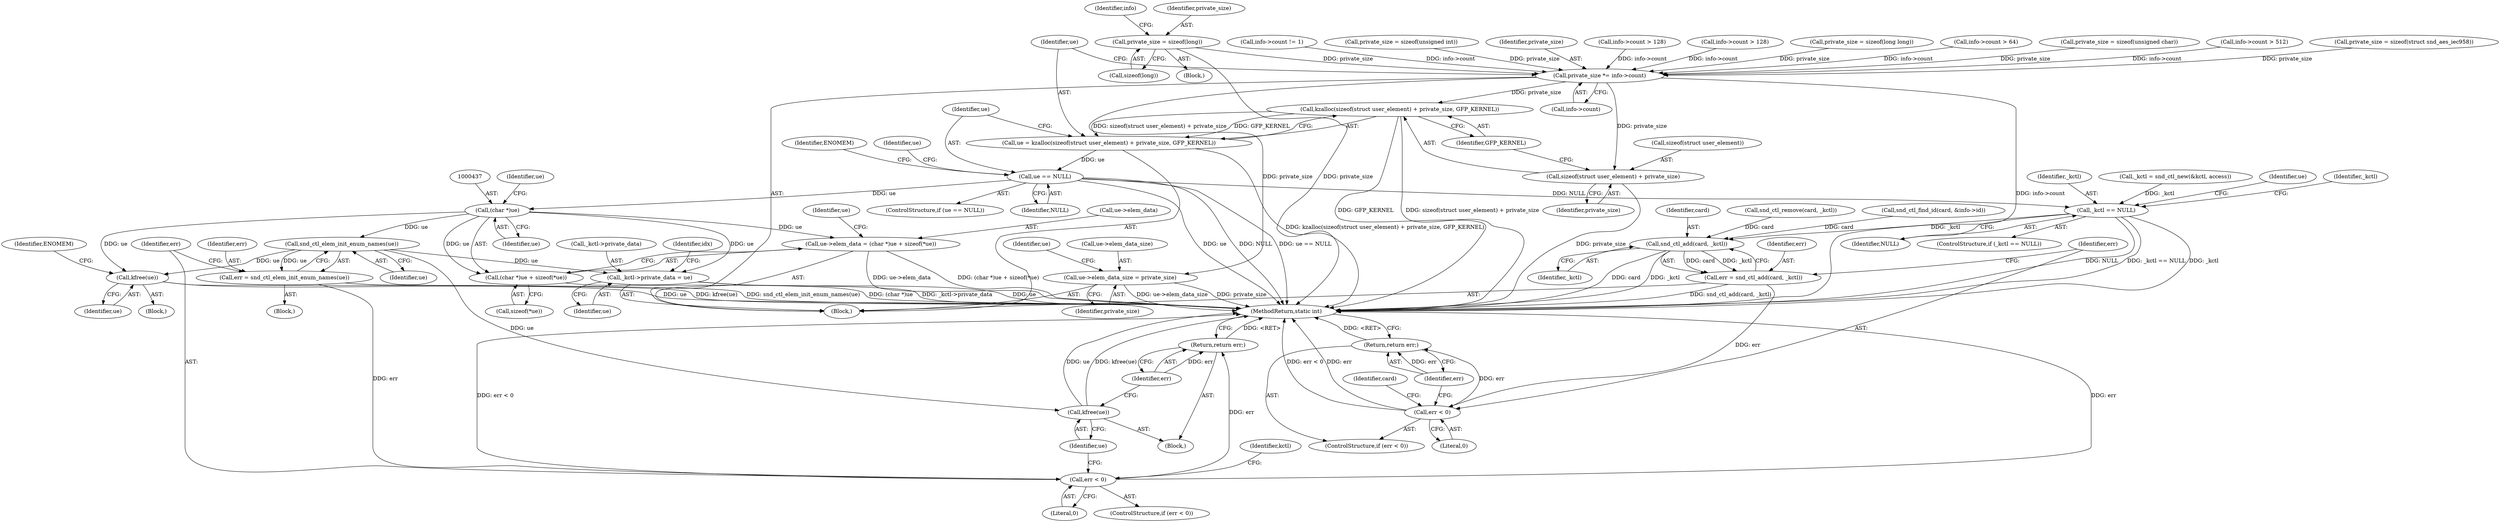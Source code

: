 digraph "0_linux_07f4d9d74a04aa7c72c5dae0ef97565f28f17b92@API" {
"1000305" [label="(Call,private_size = sizeof(long))"];
"1000393" [label="(Call,private_size *= info->count)"];
"1000400" [label="(Call,kzalloc(sizeof(struct user_element) + private_size, GFP_KERNEL))"];
"1000398" [label="(Call,ue = kzalloc(sizeof(struct user_element) + private_size, GFP_KERNEL))"];
"1000407" [label="(Call,ue == NULL)"];
"1000436" [label="(Call,(char *)ue)"];
"1000431" [label="(Call,ue->elem_data = (char *)ue + sizeof(*ue))"];
"1000435" [label="(Call,(char *)ue + sizeof(*ue))"];
"1000458" [label="(Call,snd_ctl_elem_init_enum_names(ue))"];
"1000456" [label="(Call,err = snd_ctl_elem_init_enum_names(ue))"];
"1000461" [label="(Call,err < 0)"];
"1000467" [label="(Return,return err;)"];
"1000465" [label="(Call,kfree(ue))"];
"1000489" [label="(Call,kfree(ue))"];
"1000494" [label="(Call,_kctl->private_data = ue)"];
"1000481" [label="(Call,_kctl == NULL)"];
"1000521" [label="(Call,snd_ctl_add(card, _kctl))"];
"1000519" [label="(Call,err = snd_ctl_add(card, _kctl))"];
"1000525" [label="(Call,err < 0)"];
"1000528" [label="(Return,return err;)"];
"1000401" [label="(Call,sizeof(struct user_element) + private_size)"];
"1000442" [label="(Call,ue->elem_data_size = private_size)"];
"1000490" [label="(Identifier,ue)"];
"1000305" [label="(Call,private_size = sizeof(long))"];
"1000441" [label="(Identifier,ue)"];
"1000407" [label="(Call,ue == NULL)"];
"1000466" [label="(Identifier,ue)"];
"1000177" [label="(Call,snd_ctl_find_id(card, &info->id))"];
"1000431" [label="(Call,ue->elem_data = (char *)ue + sizeof(*ue))"];
"1000458" [label="(Call,snd_ctl_elem_init_enum_names(ue))"];
"1000483" [label="(Identifier,NULL)"];
"1000312" [label="(Identifier,info)"];
"1000527" [label="(Literal,0)"];
"1000415" [label="(Identifier,ue)"];
"1000481" [label="(Call,_kctl == NULL)"];
"1000495" [label="(Call,_kctl->private_data)"];
"1000402" [label="(Call,sizeof(struct user_element))"];
"1000482" [label="(Identifier,_kctl)"];
"1000393" [label="(Call,private_size *= info->count)"];
"1000462" [label="(Identifier,err)"];
"1000498" [label="(Identifier,ue)"];
"1000325" [label="(Call,info->count > 64)"];
"1000442" [label="(Call,ue->elem_data_size = private_size)"];
"1000412" [label="(Identifier,ENOMEM)"];
"1000444" [label="(Identifier,ue)"];
"1000360" [label="(Call,private_size = sizeof(unsigned char))"];
"1000522" [label="(Identifier,card)"];
"1000521" [label="(Call,snd_ctl_add(card, _kctl))"];
"1000524" [label="(ControlStructure,if (err < 0))"];
"1000471" [label="(Identifier,kctl)"];
"1000494" [label="(Call,_kctl->private_data = ue)"];
"1000465" [label="(Call,kfree(ue))"];
"1000463" [label="(Literal,0)"];
"1000398" [label="(Call,ue = kzalloc(sizeof(struct user_element) + private_size, GFP_KERNEL))"];
"1000461" [label="(Call,err < 0)"];
"1000399" [label="(Identifier,ue)"];
"1000533" [label="(Identifier,card)"];
"1000104" [label="(Block,)"];
"1000432" [label="(Call,ue->elem_data)"];
"1000446" [label="(Identifier,private_size)"];
"1000546" [label="(MethodReturn,static int)"];
"1000501" [label="(Identifier,idx)"];
"1000460" [label="(ControlStructure,if (err < 0))"];
"1000365" [label="(Call,info->count > 512)"];
"1000406" [label="(ControlStructure,if (ue == NULL))"];
"1000404" [label="(Identifier,private_size)"];
"1000307" [label="(Call,sizeof(long))"];
"1000375" [label="(Call,private_size = sizeof(struct snd_aes_iec958))"];
"1000401" [label="(Call,sizeof(struct user_element) + private_size)"];
"1000480" [label="(ControlStructure,if (_kctl == NULL))"];
"1000405" [label="(Identifier,GFP_KERNEL)"];
"1000380" [label="(Call,info->count != 1)"];
"1000526" [label="(Identifier,err)"];
"1000484" [label="(Block,)"];
"1000474" [label="(Call,_kctl = snd_ctl_new(&kctl, access))"];
"1000468" [label="(Identifier,err)"];
"1000519" [label="(Call,err = snd_ctl_add(card, _kctl))"];
"1000436" [label="(Call,(char *)ue)"];
"1000438" [label="(Identifier,ue)"];
"1000335" [label="(Call,private_size = sizeof(unsigned int))"];
"1000400" [label="(Call,kzalloc(sizeof(struct user_element) + private_size, GFP_KERNEL))"];
"1000451" [label="(Identifier,ue)"];
"1000467" [label="(Return,return err;)"];
"1000520" [label="(Identifier,err)"];
"1000456" [label="(Call,err = snd_ctl_elem_init_enum_names(ue))"];
"1000394" [label="(Identifier,private_size)"];
"1000457" [label="(Identifier,err)"];
"1000341" [label="(Call,info->count > 128)"];
"1000395" [label="(Call,info->count)"];
"1000528" [label="(Return,return err;)"];
"1000408" [label="(Identifier,ue)"];
"1000529" [label="(Identifier,err)"];
"1000409" [label="(Identifier,NULL)"];
"1000493" [label="(Identifier,ENOMEM)"];
"1000523" [label="(Identifier,_kctl)"];
"1000487" [label="(Identifier,ue)"];
"1000489" [label="(Call,kfree(ue))"];
"1000193" [label="(Call,snd_ctl_remove(card, _kctl))"];
"1000310" [label="(Call,info->count > 128)"];
"1000302" [label="(Block,)"];
"1000464" [label="(Block,)"];
"1000435" [label="(Call,(char *)ue + sizeof(*ue))"];
"1000455" [label="(Block,)"];
"1000306" [label="(Identifier,private_size)"];
"1000443" [label="(Call,ue->elem_data_size)"];
"1000320" [label="(Call,private_size = sizeof(long long))"];
"1000525" [label="(Call,err < 0)"];
"1000439" [label="(Call,sizeof(*ue))"];
"1000496" [label="(Identifier,_kctl)"];
"1000459" [label="(Identifier,ue)"];
"1000305" -> "1000302"  [label="AST: "];
"1000305" -> "1000307"  [label="CFG: "];
"1000306" -> "1000305"  [label="AST: "];
"1000307" -> "1000305"  [label="AST: "];
"1000312" -> "1000305"  [label="CFG: "];
"1000305" -> "1000546"  [label="DDG: private_size"];
"1000305" -> "1000393"  [label="DDG: private_size"];
"1000393" -> "1000104"  [label="AST: "];
"1000393" -> "1000395"  [label="CFG: "];
"1000394" -> "1000393"  [label="AST: "];
"1000395" -> "1000393"  [label="AST: "];
"1000399" -> "1000393"  [label="CFG: "];
"1000393" -> "1000546"  [label="DDG: info->count"];
"1000325" -> "1000393"  [label="DDG: info->count"];
"1000310" -> "1000393"  [label="DDG: info->count"];
"1000341" -> "1000393"  [label="DDG: info->count"];
"1000365" -> "1000393"  [label="DDG: info->count"];
"1000380" -> "1000393"  [label="DDG: info->count"];
"1000375" -> "1000393"  [label="DDG: private_size"];
"1000335" -> "1000393"  [label="DDG: private_size"];
"1000360" -> "1000393"  [label="DDG: private_size"];
"1000320" -> "1000393"  [label="DDG: private_size"];
"1000393" -> "1000400"  [label="DDG: private_size"];
"1000393" -> "1000401"  [label="DDG: private_size"];
"1000393" -> "1000442"  [label="DDG: private_size"];
"1000400" -> "1000398"  [label="AST: "];
"1000400" -> "1000405"  [label="CFG: "];
"1000401" -> "1000400"  [label="AST: "];
"1000405" -> "1000400"  [label="AST: "];
"1000398" -> "1000400"  [label="CFG: "];
"1000400" -> "1000546"  [label="DDG: GFP_KERNEL"];
"1000400" -> "1000546"  [label="DDG: sizeof(struct user_element) + private_size"];
"1000400" -> "1000398"  [label="DDG: sizeof(struct user_element) + private_size"];
"1000400" -> "1000398"  [label="DDG: GFP_KERNEL"];
"1000398" -> "1000104"  [label="AST: "];
"1000399" -> "1000398"  [label="AST: "];
"1000408" -> "1000398"  [label="CFG: "];
"1000398" -> "1000546"  [label="DDG: kzalloc(sizeof(struct user_element) + private_size, GFP_KERNEL)"];
"1000398" -> "1000407"  [label="DDG: ue"];
"1000407" -> "1000406"  [label="AST: "];
"1000407" -> "1000409"  [label="CFG: "];
"1000408" -> "1000407"  [label="AST: "];
"1000409" -> "1000407"  [label="AST: "];
"1000412" -> "1000407"  [label="CFG: "];
"1000415" -> "1000407"  [label="CFG: "];
"1000407" -> "1000546"  [label="DDG: NULL"];
"1000407" -> "1000546"  [label="DDG: ue == NULL"];
"1000407" -> "1000546"  [label="DDG: ue"];
"1000407" -> "1000436"  [label="DDG: ue"];
"1000407" -> "1000481"  [label="DDG: NULL"];
"1000436" -> "1000435"  [label="AST: "];
"1000436" -> "1000438"  [label="CFG: "];
"1000437" -> "1000436"  [label="AST: "];
"1000438" -> "1000436"  [label="AST: "];
"1000441" -> "1000436"  [label="CFG: "];
"1000436" -> "1000431"  [label="DDG: ue"];
"1000436" -> "1000435"  [label="DDG: ue"];
"1000436" -> "1000458"  [label="DDG: ue"];
"1000436" -> "1000489"  [label="DDG: ue"];
"1000436" -> "1000494"  [label="DDG: ue"];
"1000431" -> "1000104"  [label="AST: "];
"1000431" -> "1000435"  [label="CFG: "];
"1000432" -> "1000431"  [label="AST: "];
"1000435" -> "1000431"  [label="AST: "];
"1000444" -> "1000431"  [label="CFG: "];
"1000431" -> "1000546"  [label="DDG: ue->elem_data"];
"1000431" -> "1000546"  [label="DDG: (char *)ue + sizeof(*ue)"];
"1000435" -> "1000439"  [label="CFG: "];
"1000439" -> "1000435"  [label="AST: "];
"1000435" -> "1000546"  [label="DDG: (char *)ue"];
"1000458" -> "1000456"  [label="AST: "];
"1000458" -> "1000459"  [label="CFG: "];
"1000459" -> "1000458"  [label="AST: "];
"1000456" -> "1000458"  [label="CFG: "];
"1000458" -> "1000456"  [label="DDG: ue"];
"1000458" -> "1000465"  [label="DDG: ue"];
"1000458" -> "1000489"  [label="DDG: ue"];
"1000458" -> "1000494"  [label="DDG: ue"];
"1000456" -> "1000455"  [label="AST: "];
"1000457" -> "1000456"  [label="AST: "];
"1000462" -> "1000456"  [label="CFG: "];
"1000456" -> "1000546"  [label="DDG: snd_ctl_elem_init_enum_names(ue)"];
"1000456" -> "1000461"  [label="DDG: err"];
"1000461" -> "1000460"  [label="AST: "];
"1000461" -> "1000463"  [label="CFG: "];
"1000462" -> "1000461"  [label="AST: "];
"1000463" -> "1000461"  [label="AST: "];
"1000466" -> "1000461"  [label="CFG: "];
"1000471" -> "1000461"  [label="CFG: "];
"1000461" -> "1000546"  [label="DDG: err < 0"];
"1000461" -> "1000546"  [label="DDG: err"];
"1000461" -> "1000467"  [label="DDG: err"];
"1000467" -> "1000464"  [label="AST: "];
"1000467" -> "1000468"  [label="CFG: "];
"1000468" -> "1000467"  [label="AST: "];
"1000546" -> "1000467"  [label="CFG: "];
"1000467" -> "1000546"  [label="DDG: <RET>"];
"1000468" -> "1000467"  [label="DDG: err"];
"1000465" -> "1000464"  [label="AST: "];
"1000465" -> "1000466"  [label="CFG: "];
"1000466" -> "1000465"  [label="AST: "];
"1000468" -> "1000465"  [label="CFG: "];
"1000465" -> "1000546"  [label="DDG: kfree(ue)"];
"1000465" -> "1000546"  [label="DDG: ue"];
"1000489" -> "1000484"  [label="AST: "];
"1000489" -> "1000490"  [label="CFG: "];
"1000490" -> "1000489"  [label="AST: "];
"1000493" -> "1000489"  [label="CFG: "];
"1000489" -> "1000546"  [label="DDG: kfree(ue)"];
"1000489" -> "1000546"  [label="DDG: ue"];
"1000494" -> "1000104"  [label="AST: "];
"1000494" -> "1000498"  [label="CFG: "];
"1000495" -> "1000494"  [label="AST: "];
"1000498" -> "1000494"  [label="AST: "];
"1000501" -> "1000494"  [label="CFG: "];
"1000494" -> "1000546"  [label="DDG: ue"];
"1000494" -> "1000546"  [label="DDG: _kctl->private_data"];
"1000481" -> "1000480"  [label="AST: "];
"1000481" -> "1000483"  [label="CFG: "];
"1000482" -> "1000481"  [label="AST: "];
"1000483" -> "1000481"  [label="AST: "];
"1000487" -> "1000481"  [label="CFG: "];
"1000496" -> "1000481"  [label="CFG: "];
"1000481" -> "1000546"  [label="DDG: NULL"];
"1000481" -> "1000546"  [label="DDG: _kctl == NULL"];
"1000481" -> "1000546"  [label="DDG: _kctl"];
"1000474" -> "1000481"  [label="DDG: _kctl"];
"1000481" -> "1000521"  [label="DDG: _kctl"];
"1000521" -> "1000519"  [label="AST: "];
"1000521" -> "1000523"  [label="CFG: "];
"1000522" -> "1000521"  [label="AST: "];
"1000523" -> "1000521"  [label="AST: "];
"1000519" -> "1000521"  [label="CFG: "];
"1000521" -> "1000546"  [label="DDG: card"];
"1000521" -> "1000546"  [label="DDG: _kctl"];
"1000521" -> "1000519"  [label="DDG: card"];
"1000521" -> "1000519"  [label="DDG: _kctl"];
"1000177" -> "1000521"  [label="DDG: card"];
"1000193" -> "1000521"  [label="DDG: card"];
"1000519" -> "1000104"  [label="AST: "];
"1000520" -> "1000519"  [label="AST: "];
"1000526" -> "1000519"  [label="CFG: "];
"1000519" -> "1000546"  [label="DDG: snd_ctl_add(card, _kctl)"];
"1000519" -> "1000525"  [label="DDG: err"];
"1000525" -> "1000524"  [label="AST: "];
"1000525" -> "1000527"  [label="CFG: "];
"1000526" -> "1000525"  [label="AST: "];
"1000527" -> "1000525"  [label="AST: "];
"1000529" -> "1000525"  [label="CFG: "];
"1000533" -> "1000525"  [label="CFG: "];
"1000525" -> "1000546"  [label="DDG: err < 0"];
"1000525" -> "1000546"  [label="DDG: err"];
"1000525" -> "1000528"  [label="DDG: err"];
"1000528" -> "1000524"  [label="AST: "];
"1000528" -> "1000529"  [label="CFG: "];
"1000529" -> "1000528"  [label="AST: "];
"1000546" -> "1000528"  [label="CFG: "];
"1000528" -> "1000546"  [label="DDG: <RET>"];
"1000529" -> "1000528"  [label="DDG: err"];
"1000401" -> "1000404"  [label="CFG: "];
"1000402" -> "1000401"  [label="AST: "];
"1000404" -> "1000401"  [label="AST: "];
"1000405" -> "1000401"  [label="CFG: "];
"1000401" -> "1000546"  [label="DDG: private_size"];
"1000442" -> "1000104"  [label="AST: "];
"1000442" -> "1000446"  [label="CFG: "];
"1000443" -> "1000442"  [label="AST: "];
"1000446" -> "1000442"  [label="AST: "];
"1000451" -> "1000442"  [label="CFG: "];
"1000442" -> "1000546"  [label="DDG: ue->elem_data_size"];
"1000442" -> "1000546"  [label="DDG: private_size"];
}
